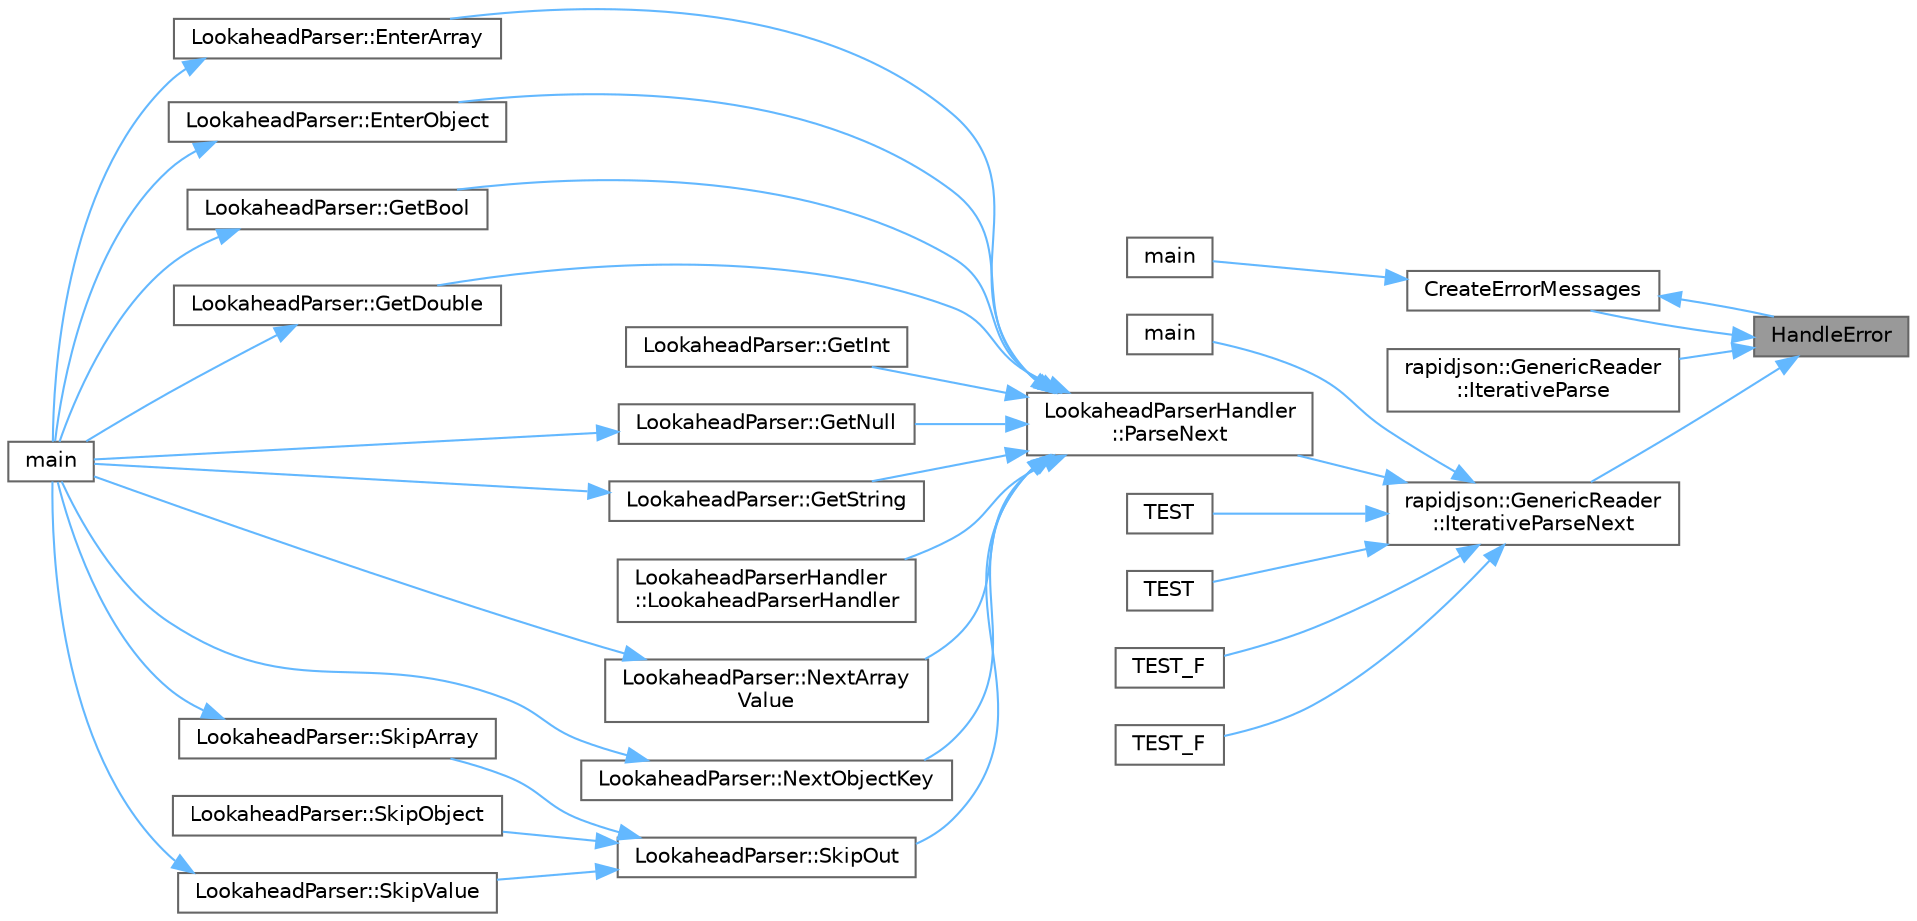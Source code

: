 digraph "HandleError"
{
 // LATEX_PDF_SIZE
  bgcolor="transparent";
  edge [fontname=Helvetica,fontsize=10,labelfontname=Helvetica,labelfontsize=10];
  node [fontname=Helvetica,fontsize=10,shape=box,height=0.2,width=0.4];
  rankdir="RL";
  Node1 [id="Node000001",label="HandleError",height=0.2,width=0.4,color="gray40", fillcolor="grey60", style="filled", fontcolor="black",tooltip=" "];
  Node1 -> Node2 [id="edge1_Node000001_Node000002",dir="back",color="steelblue1",style="solid",tooltip=" "];
  Node2 [id="Node000002",label="CreateErrorMessages",height=0.2,width=0.4,color="grey40", fillcolor="white", style="filled",URL="$schemavalidator_8cpp.html#ad8bb4b09146b36d5a029b71f37b87308",tooltip=" "];
  Node2 -> Node1 [id="edge2_Node000002_Node000001",dir="back",color="steelblue1",style="solid",tooltip=" "];
  Node2 -> Node3 [id="edge3_Node000002_Node000003",dir="back",color="steelblue1",style="solid",tooltip=" "];
  Node3 [id="Node000003",label="main",height=0.2,width=0.4,color="grey40", fillcolor="white", style="filled",URL="$schemavalidator_8cpp.html#a0ddf1224851353fc92bfbff6f499fa97",tooltip=" "];
  Node1 -> Node4 [id="edge4_Node000001_Node000004",dir="back",color="steelblue1",style="solid",tooltip=" "];
  Node4 [id="Node000004",label="rapidjson::GenericReader\l::IterativeParse",height=0.2,width=0.4,color="grey40", fillcolor="white", style="filled",URL="$classrapidjson_1_1_generic_reader.html#ad133a9a441857a1beaac20802b83abe5",tooltip=" "];
  Node1 -> Node5 [id="edge5_Node000001_Node000005",dir="back",color="steelblue1",style="solid",tooltip=" "];
  Node5 [id="Node000005",label="rapidjson::GenericReader\l::IterativeParseNext",height=0.2,width=0.4,color="grey40", fillcolor="white", style="filled",URL="$classrapidjson_1_1_generic_reader.html#abac6611bec17167de50fede5cd5194ca",tooltip="Parse one token from JSON text."];
  Node5 -> Node6 [id="edge6_Node000005_Node000006",dir="back",color="steelblue1",style="solid",tooltip=" "];
  Node6 [id="Node000006",label="main",height=0.2,width=0.4,color="grey40", fillcolor="white", style="filled",URL="$simplepullreader_8cpp.html#ae66f6b31b5ad750f1fe042a706a4e3d4",tooltip=" "];
  Node5 -> Node7 [id="edge7_Node000005_Node000007",dir="back",color="steelblue1",style="solid",tooltip=" "];
  Node7 [id="Node000007",label="LookaheadParserHandler\l::ParseNext",height=0.2,width=0.4,color="grey40", fillcolor="white", style="filled",URL="$class_lookahead_parser_handler.html#a7d0cc7887e9e0c37e645e27744a5b356",tooltip=" "];
  Node7 -> Node8 [id="edge8_Node000007_Node000008",dir="back",color="steelblue1",style="solid",tooltip=" "];
  Node8 [id="Node000008",label="LookaheadParser::EnterArray",height=0.2,width=0.4,color="grey40", fillcolor="white", style="filled",URL="$class_lookahead_parser.html#a36ec1615d48fe4d2e16e373adea63e2b",tooltip=" "];
  Node8 -> Node9 [id="edge9_Node000008_Node000009",dir="back",color="steelblue1",style="solid",tooltip=" "];
  Node9 [id="Node000009",label="main",height=0.2,width=0.4,color="grey40", fillcolor="white", style="filled",URL="$lookaheadparser_8cpp.html#ae66f6b31b5ad750f1fe042a706a4e3d4",tooltip=" "];
  Node7 -> Node10 [id="edge10_Node000007_Node000010",dir="back",color="steelblue1",style="solid",tooltip=" "];
  Node10 [id="Node000010",label="LookaheadParser::EnterObject",height=0.2,width=0.4,color="grey40", fillcolor="white", style="filled",URL="$class_lookahead_parser.html#aa91c5b65b5b119b1d27c8b5d63651be1",tooltip=" "];
  Node10 -> Node9 [id="edge11_Node000010_Node000009",dir="back",color="steelblue1",style="solid",tooltip=" "];
  Node7 -> Node11 [id="edge12_Node000007_Node000011",dir="back",color="steelblue1",style="solid",tooltip=" "];
  Node11 [id="Node000011",label="LookaheadParser::GetBool",height=0.2,width=0.4,color="grey40", fillcolor="white", style="filled",URL="$class_lookahead_parser.html#ad27dd0413166aab3fb173d4f52b045b7",tooltip=" "];
  Node11 -> Node9 [id="edge13_Node000011_Node000009",dir="back",color="steelblue1",style="solid",tooltip=" "];
  Node7 -> Node12 [id="edge14_Node000007_Node000012",dir="back",color="steelblue1",style="solid",tooltip=" "];
  Node12 [id="Node000012",label="LookaheadParser::GetDouble",height=0.2,width=0.4,color="grey40", fillcolor="white", style="filled",URL="$class_lookahead_parser.html#a9456db070c2321b42bf8fe1e62dd1b72",tooltip=" "];
  Node12 -> Node9 [id="edge15_Node000012_Node000009",dir="back",color="steelblue1",style="solid",tooltip=" "];
  Node7 -> Node13 [id="edge16_Node000007_Node000013",dir="back",color="steelblue1",style="solid",tooltip=" "];
  Node13 [id="Node000013",label="LookaheadParser::GetInt",height=0.2,width=0.4,color="grey40", fillcolor="white", style="filled",URL="$class_lookahead_parser.html#a2b36cab5f9af8c1273b58ac4174f0158",tooltip=" "];
  Node7 -> Node14 [id="edge17_Node000007_Node000014",dir="back",color="steelblue1",style="solid",tooltip=" "];
  Node14 [id="Node000014",label="LookaheadParser::GetNull",height=0.2,width=0.4,color="grey40", fillcolor="white", style="filled",URL="$class_lookahead_parser.html#a2a70de5ba5eab2ad0a4220cfafc61a59",tooltip=" "];
  Node14 -> Node9 [id="edge18_Node000014_Node000009",dir="back",color="steelblue1",style="solid",tooltip=" "];
  Node7 -> Node15 [id="edge19_Node000007_Node000015",dir="back",color="steelblue1",style="solid",tooltip=" "];
  Node15 [id="Node000015",label="LookaheadParser::GetString",height=0.2,width=0.4,color="grey40", fillcolor="white", style="filled",URL="$class_lookahead_parser.html#a254a193b0bf66ddfa5b4a915768c07a8",tooltip=" "];
  Node15 -> Node9 [id="edge20_Node000015_Node000009",dir="back",color="steelblue1",style="solid",tooltip=" "];
  Node7 -> Node16 [id="edge21_Node000007_Node000016",dir="back",color="steelblue1",style="solid",tooltip=" "];
  Node16 [id="Node000016",label="LookaheadParserHandler\l::LookaheadParserHandler",height=0.2,width=0.4,color="grey40", fillcolor="white", style="filled",URL="$class_lookahead_parser_handler.html#aa56a8db4091e158c3dfecea6b2e7c96e",tooltip=" "];
  Node7 -> Node17 [id="edge22_Node000007_Node000017",dir="back",color="steelblue1",style="solid",tooltip=" "];
  Node17 [id="Node000017",label="LookaheadParser::NextArray\lValue",height=0.2,width=0.4,color="grey40", fillcolor="white", style="filled",URL="$class_lookahead_parser.html#a0c9116fd6becabf6fabfe4c7b0d2544f",tooltip=" "];
  Node17 -> Node9 [id="edge23_Node000017_Node000009",dir="back",color="steelblue1",style="solid",tooltip=" "];
  Node7 -> Node18 [id="edge24_Node000007_Node000018",dir="back",color="steelblue1",style="solid",tooltip=" "];
  Node18 [id="Node000018",label="LookaheadParser::NextObjectKey",height=0.2,width=0.4,color="grey40", fillcolor="white", style="filled",URL="$class_lookahead_parser.html#a5fa1c656fa149e2a580a4065351705e8",tooltip=" "];
  Node18 -> Node9 [id="edge25_Node000018_Node000009",dir="back",color="steelblue1",style="solid",tooltip=" "];
  Node7 -> Node19 [id="edge26_Node000007_Node000019",dir="back",color="steelblue1",style="solid",tooltip=" "];
  Node19 [id="Node000019",label="LookaheadParser::SkipOut",height=0.2,width=0.4,color="grey40", fillcolor="white", style="filled",URL="$class_lookahead_parser.html#aa8d1c7d1588947612aefd02cf5fd3590",tooltip=" "];
  Node19 -> Node20 [id="edge27_Node000019_Node000020",dir="back",color="steelblue1",style="solid",tooltip=" "];
  Node20 [id="Node000020",label="LookaheadParser::SkipArray",height=0.2,width=0.4,color="grey40", fillcolor="white", style="filled",URL="$class_lookahead_parser.html#a864c0b5ca3d7bcd6655b7b5b91eb7d4c",tooltip=" "];
  Node20 -> Node9 [id="edge28_Node000020_Node000009",dir="back",color="steelblue1",style="solid",tooltip=" "];
  Node19 -> Node21 [id="edge29_Node000019_Node000021",dir="back",color="steelblue1",style="solid",tooltip=" "];
  Node21 [id="Node000021",label="LookaheadParser::SkipObject",height=0.2,width=0.4,color="grey40", fillcolor="white", style="filled",URL="$class_lookahead_parser.html#a26c28d790e7c915f86c6454a56597098",tooltip=" "];
  Node19 -> Node22 [id="edge30_Node000019_Node000022",dir="back",color="steelblue1",style="solid",tooltip=" "];
  Node22 [id="Node000022",label="LookaheadParser::SkipValue",height=0.2,width=0.4,color="grey40", fillcolor="white", style="filled",URL="$class_lookahead_parser.html#a32530191b0e9f290e639c540813a0a5c",tooltip=" "];
  Node22 -> Node9 [id="edge31_Node000022_Node000009",dir="back",color="steelblue1",style="solid",tooltip=" "];
  Node5 -> Node23 [id="edge32_Node000005_Node000023",dir="back",color="steelblue1",style="solid",tooltip=" "];
  Node23 [id="Node000023",label="TEST",height=0.2,width=0.4,color="grey40", fillcolor="white", style="filled",URL="$jsoncheckertest_8cpp.html#a4d38202adffe61dff1743cfce7c6da8f",tooltip=" "];
  Node5 -> Node24 [id="edge33_Node000005_Node000024",dir="back",color="steelblue1",style="solid",tooltip=" "];
  Node24 [id="Node000024",label="TEST",height=0.2,width=0.4,color="grey40", fillcolor="white", style="filled",URL="$readertest_8cpp.html#a70dd9ea1fe24447f13125e256e315086",tooltip=" "];
  Node5 -> Node25 [id="edge34_Node000005_Node000025",dir="back",color="steelblue1",style="solid",tooltip=" "];
  Node25 [id="Node000025",label="TEST_F",height=0.2,width=0.4,color="grey40", fillcolor="white", style="filled",URL="$rapidjsontest_8cpp.html#a80d85e9d77c8fa7ef48f4b5c58fe508e",tooltip=" "];
  Node5 -> Node26 [id="edge35_Node000005_Node000026",dir="back",color="steelblue1",style="solid",tooltip=" "];
  Node26 [id="Node000026",label="TEST_F",height=0.2,width=0.4,color="grey40", fillcolor="white", style="filled",URL="$rapidjsontest_8cpp.html#a7f78adeb62ed6686aa7ccd4918f73ab5",tooltip=" "];
}
